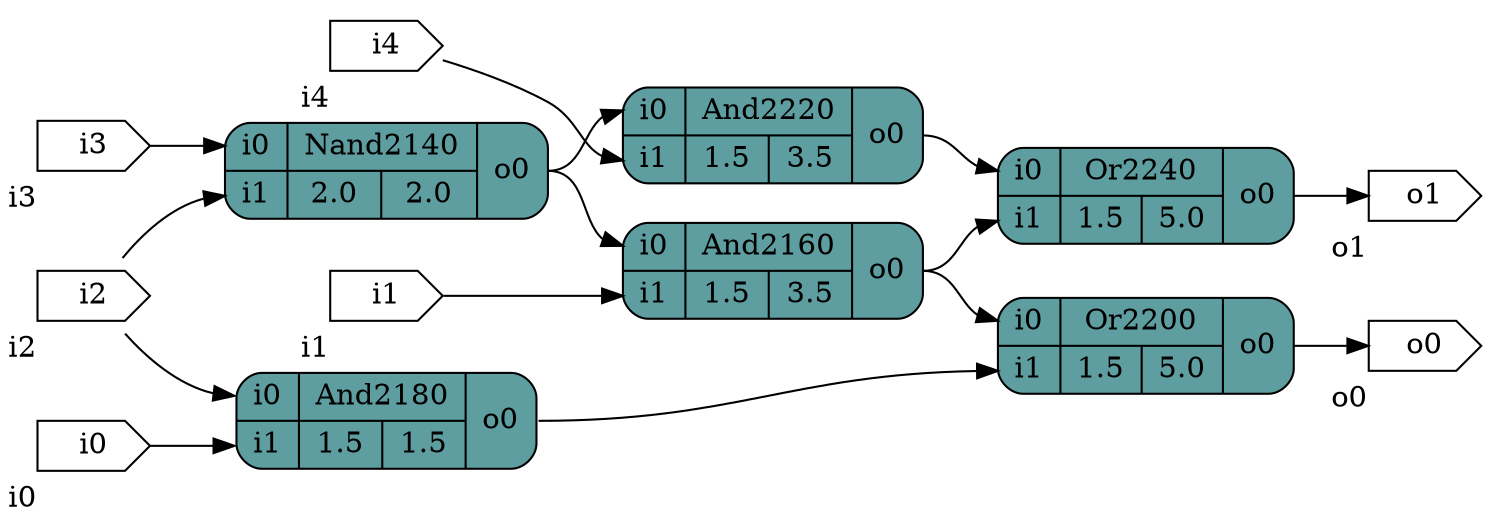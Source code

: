 digraph circ_C17 {
		graph [rankdir = LR];
		Nand2140[shape=record; style="rounded,filled"; fillcolor=cadetblue; label="{{<i0>i0|<i1>i1}|{Nand2140|{2.0|2.0}}|{<o0>o0}}"]
		And2160[shape=record; style="rounded,filled"; fillcolor=cadetblue; label="{{<i0>i0|<i1>i1}|{And2160|{1.5|3.5}}|{<o0>o0}}"]
		And2180[shape=record; style="rounded,filled"; fillcolor=cadetblue; label="{{<i0>i0|<i1>i1}|{And2180|{1.5|1.5}}|{<o0>o0}}"]
		Or2200[shape=record; style="rounded,filled"; fillcolor=cadetblue; label="{{<i0>i0|<i1>i1}|{Or2200|{1.5|5.0}}|{<o0>o0}}"]
		And2220[shape=record; style="rounded,filled"; fillcolor=cadetblue; label="{{<i0>i0|<i1>i1}|{And2220|{1.5|3.5}}|{<o0>o0}}"]
		Or2240[shape=record; style="rounded,filled"; fillcolor=cadetblue; label="{{<i0>i0|<i1>i1}|{Or2240|{1.5|5.0}}|{<o0>o0}}"]
		i0[shape=cds,xlabel="i0"]
		i1[shape=cds,xlabel="i1"]
		i2[shape=cds,xlabel="i2"]
		i3[shape=cds,xlabel="i3"]
		i4[shape=cds,xlabel="i4"]
		o0[shape=cds,xlabel="o0"]
		o1[shape=cds,xlabel="o1"]
		i0 -> And2180:i1;
		i1 -> And2160:i1;
		i2 -> Nand2140:i1;
		i2 -> And2180:i0;
		i3 -> Nand2140:i0;
		i4 -> And2220:i1;
		Nand2140:o0 -> And2160:i0;
		Nand2140:o0 -> And2220:i0;
		And2160:o0 -> Or2200:i0;
		And2160:o0 -> Or2240:i1;
		And2180:o0 -> Or2200:i1;
		Or2200:o0 -> o0;
		And2220:o0 -> Or2240:i0;
		Or2240:o0 -> o1;
}
